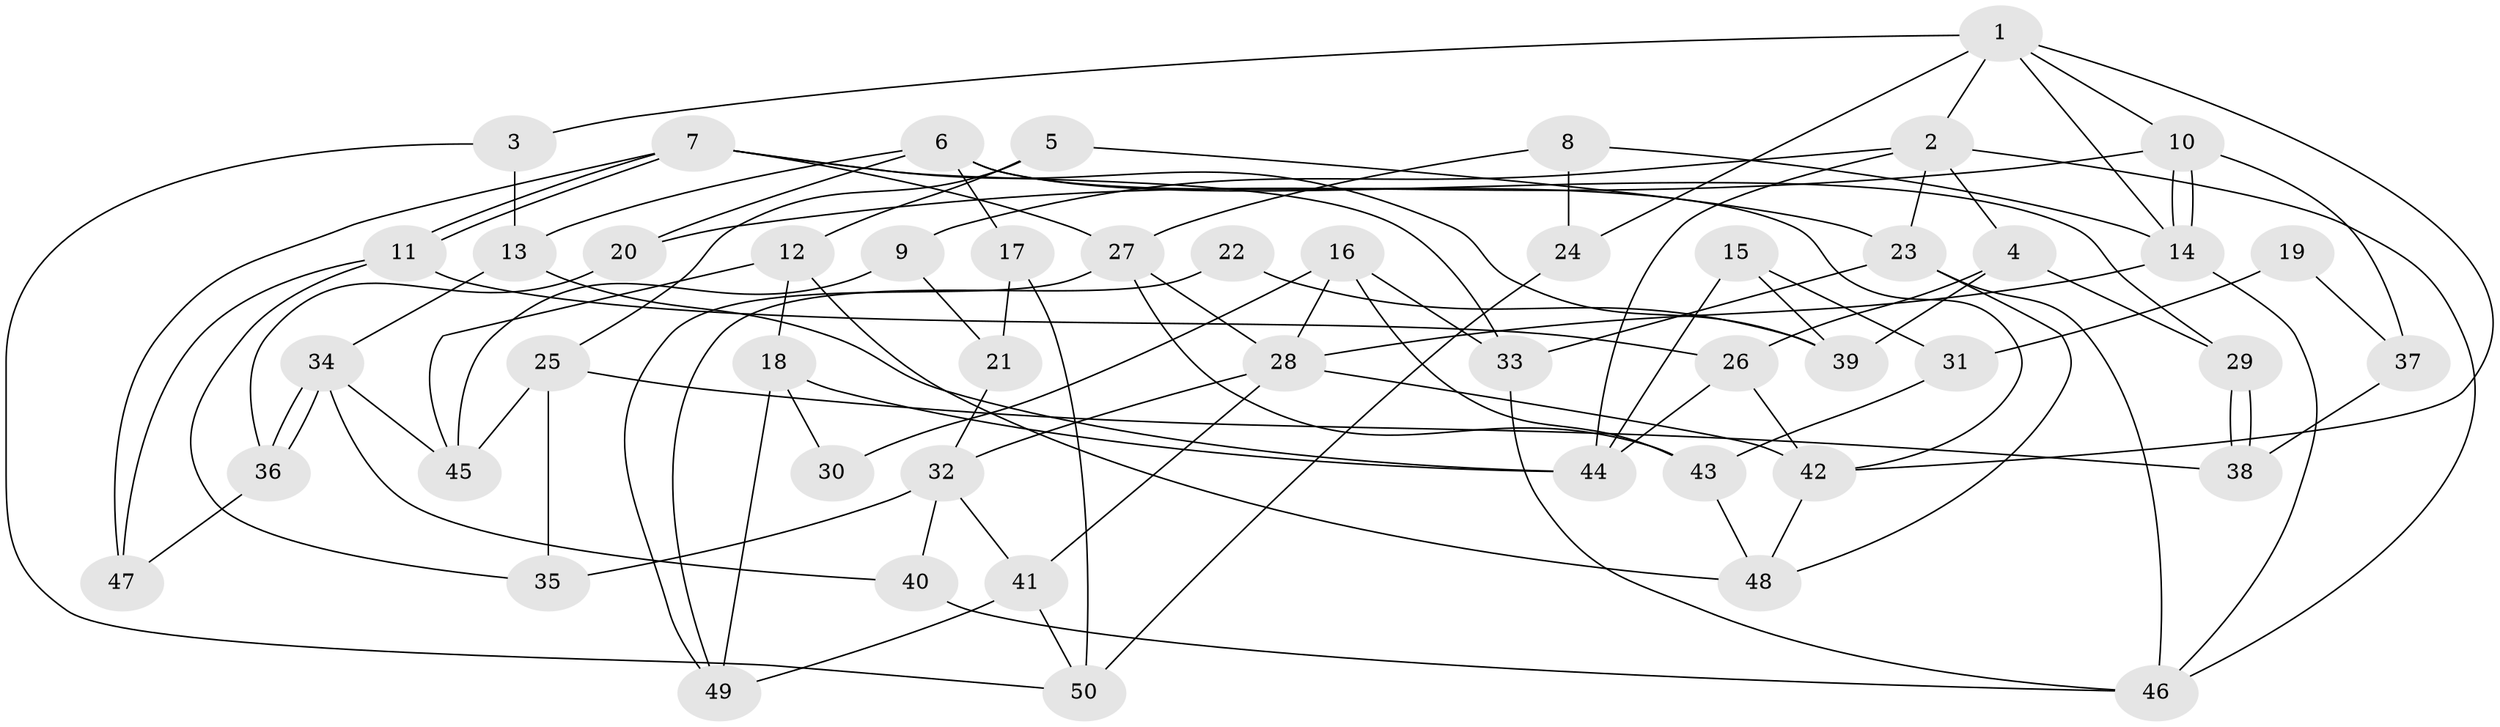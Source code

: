 // Generated by graph-tools (version 1.1) at 2025/36/03/09/25 02:36:09]
// undirected, 50 vertices, 100 edges
graph export_dot {
graph [start="1"]
  node [color=gray90,style=filled];
  1;
  2;
  3;
  4;
  5;
  6;
  7;
  8;
  9;
  10;
  11;
  12;
  13;
  14;
  15;
  16;
  17;
  18;
  19;
  20;
  21;
  22;
  23;
  24;
  25;
  26;
  27;
  28;
  29;
  30;
  31;
  32;
  33;
  34;
  35;
  36;
  37;
  38;
  39;
  40;
  41;
  42;
  43;
  44;
  45;
  46;
  47;
  48;
  49;
  50;
  1 -- 10;
  1 -- 14;
  1 -- 2;
  1 -- 3;
  1 -- 24;
  1 -- 42;
  2 -- 46;
  2 -- 4;
  2 -- 9;
  2 -- 23;
  2 -- 44;
  3 -- 13;
  3 -- 50;
  4 -- 26;
  4 -- 29;
  4 -- 39;
  5 -- 23;
  5 -- 12;
  5 -- 25;
  6 -- 29;
  6 -- 42;
  6 -- 13;
  6 -- 17;
  6 -- 20;
  7 -- 11;
  7 -- 11;
  7 -- 33;
  7 -- 27;
  7 -- 39;
  7 -- 47;
  8 -- 27;
  8 -- 14;
  8 -- 24;
  9 -- 21;
  9 -- 45;
  10 -- 14;
  10 -- 14;
  10 -- 20;
  10 -- 37;
  11 -- 26;
  11 -- 35;
  11 -- 47;
  12 -- 45;
  12 -- 18;
  12 -- 48;
  13 -- 34;
  13 -- 44;
  14 -- 46;
  14 -- 28;
  15 -- 44;
  15 -- 39;
  15 -- 31;
  16 -- 33;
  16 -- 28;
  16 -- 30;
  16 -- 43;
  17 -- 50;
  17 -- 21;
  18 -- 44;
  18 -- 49;
  18 -- 30;
  19 -- 37;
  19 -- 31;
  20 -- 36;
  21 -- 32;
  22 -- 39;
  22 -- 49;
  23 -- 48;
  23 -- 33;
  23 -- 46;
  24 -- 50;
  25 -- 35;
  25 -- 38;
  25 -- 45;
  26 -- 44;
  26 -- 42;
  27 -- 43;
  27 -- 28;
  27 -- 49;
  28 -- 32;
  28 -- 41;
  28 -- 42;
  29 -- 38;
  29 -- 38;
  31 -- 43;
  32 -- 41;
  32 -- 35;
  32 -- 40;
  33 -- 46;
  34 -- 36;
  34 -- 36;
  34 -- 45;
  34 -- 40;
  36 -- 47;
  37 -- 38;
  40 -- 46;
  41 -- 50;
  41 -- 49;
  42 -- 48;
  43 -- 48;
}
